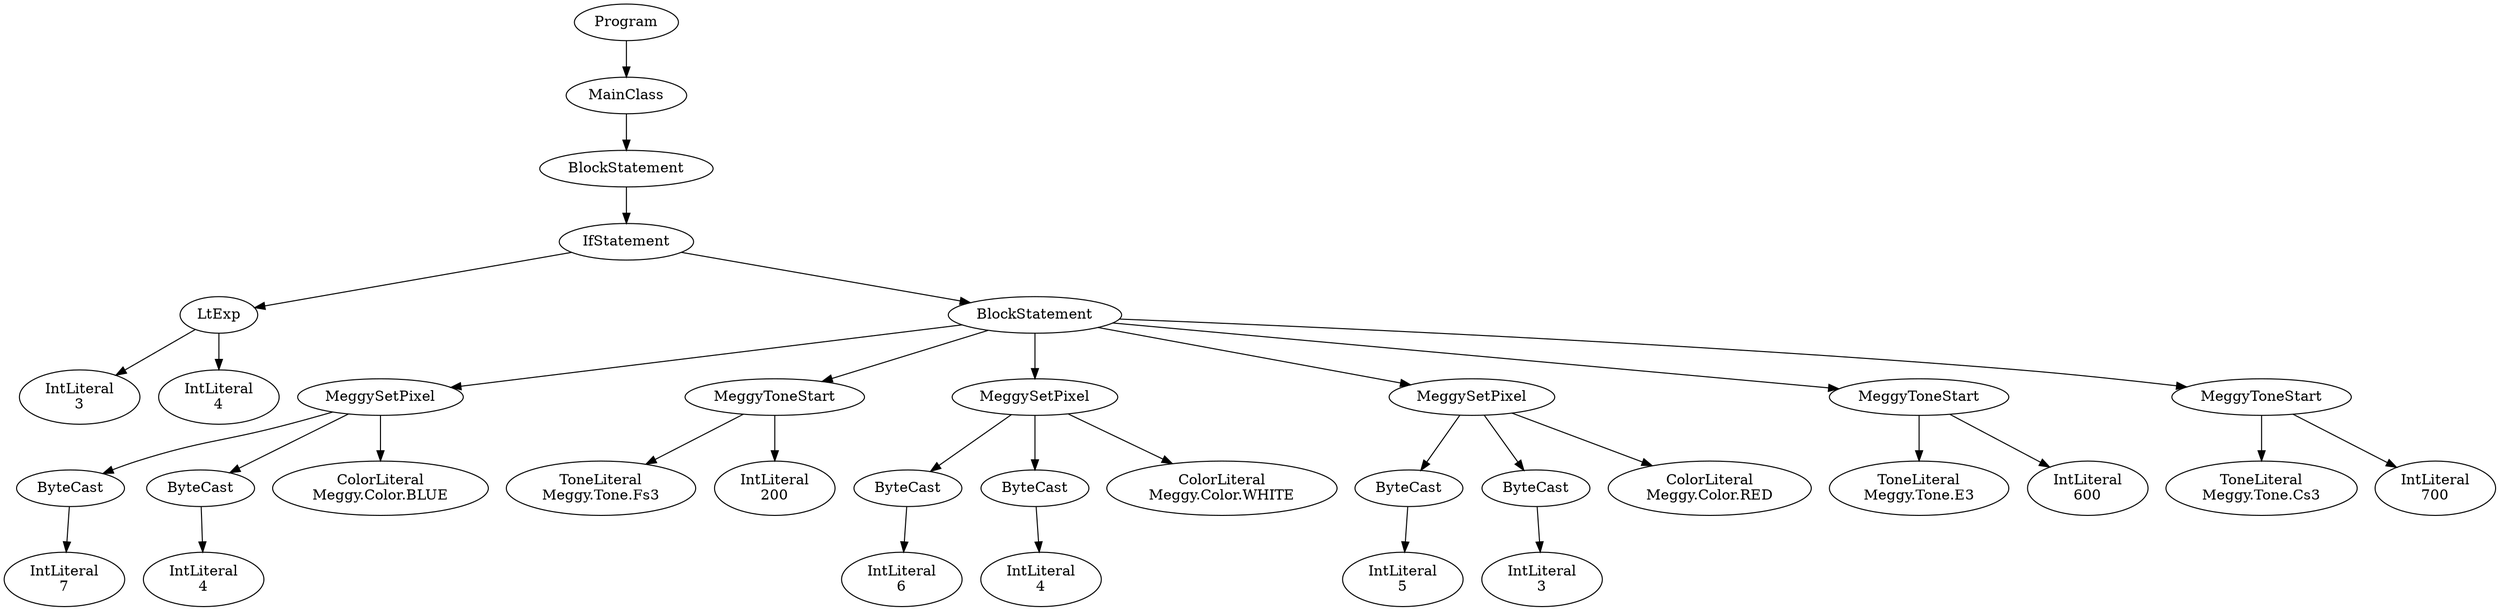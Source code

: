 digraph ASTGraph {
0 [ label="Program" ];
1 [ label="MainClass" ];
0 -> 1
2 [ label="BlockStatement" ];
1 -> 2
3 [ label="IfStatement" ];
2 -> 3
4 [ label="LtExp" ];
3 -> 4
5 [ label="IntLiteral\n3" ];
4 -> 5
6 [ label="IntLiteral\n4" ];
4 -> 6
7 [ label="BlockStatement" ];
3 -> 7
8 [ label="MeggySetPixel" ];
7 -> 8
9 [ label="ByteCast" ];
8 -> 9
10 [ label="IntLiteral\n7" ];
9 -> 10
11 [ label="ByteCast" ];
8 -> 11
12 [ label="IntLiteral\n4" ];
11 -> 12
13 [ label="ColorLiteral\nMeggy.Color.BLUE" ];
8 -> 13
14 [ label="MeggyToneStart" ];
7 -> 14
15 [ label="ToneLiteral\nMeggy.Tone.Fs3" ];
14 -> 15
16 [ label="IntLiteral\n200" ];
14 -> 16
17 [ label="MeggySetPixel" ];
7 -> 17
18 [ label="ByteCast" ];
17 -> 18
19 [ label="IntLiteral\n6" ];
18 -> 19
20 [ label="ByteCast" ];
17 -> 20
21 [ label="IntLiteral\n4" ];
20 -> 21
22 [ label="ColorLiteral\nMeggy.Color.WHITE" ];
17 -> 22
23 [ label="MeggySetPixel" ];
7 -> 23
24 [ label="ByteCast" ];
23 -> 24
25 [ label="IntLiteral\n5" ];
24 -> 25
26 [ label="ByteCast" ];
23 -> 26
27 [ label="IntLiteral\n3" ];
26 -> 27
28 [ label="ColorLiteral\nMeggy.Color.RED" ];
23 -> 28
29 [ label="MeggyToneStart" ];
7 -> 29
30 [ label="ToneLiteral\nMeggy.Tone.E3" ];
29 -> 30
31 [ label="IntLiteral\n600" ];
29 -> 31
32 [ label="MeggyToneStart" ];
7 -> 32
33 [ label="ToneLiteral\nMeggy.Tone.Cs3" ];
32 -> 33
34 [ label="IntLiteral\n700" ];
32 -> 34
}
